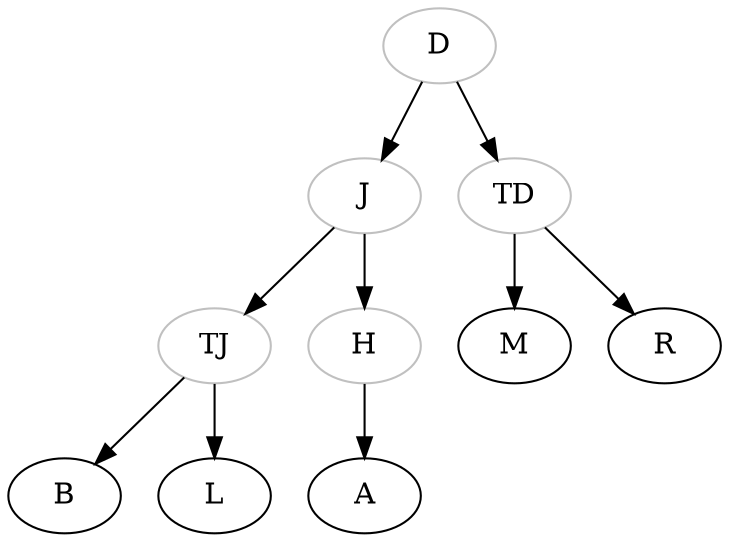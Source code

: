 digraph {
    D[color="grey"]
    J[color="grey"]
    TD[color="grey"]
    TJ[color="grey"]
    H[color="grey"]

    D -> J;
    D -> TD;

    J -> H;
    J -> TJ;
    H -> A;
    TJ -> B;
    TJ -> L;

    TD -> M;
    TD -> R;
}
